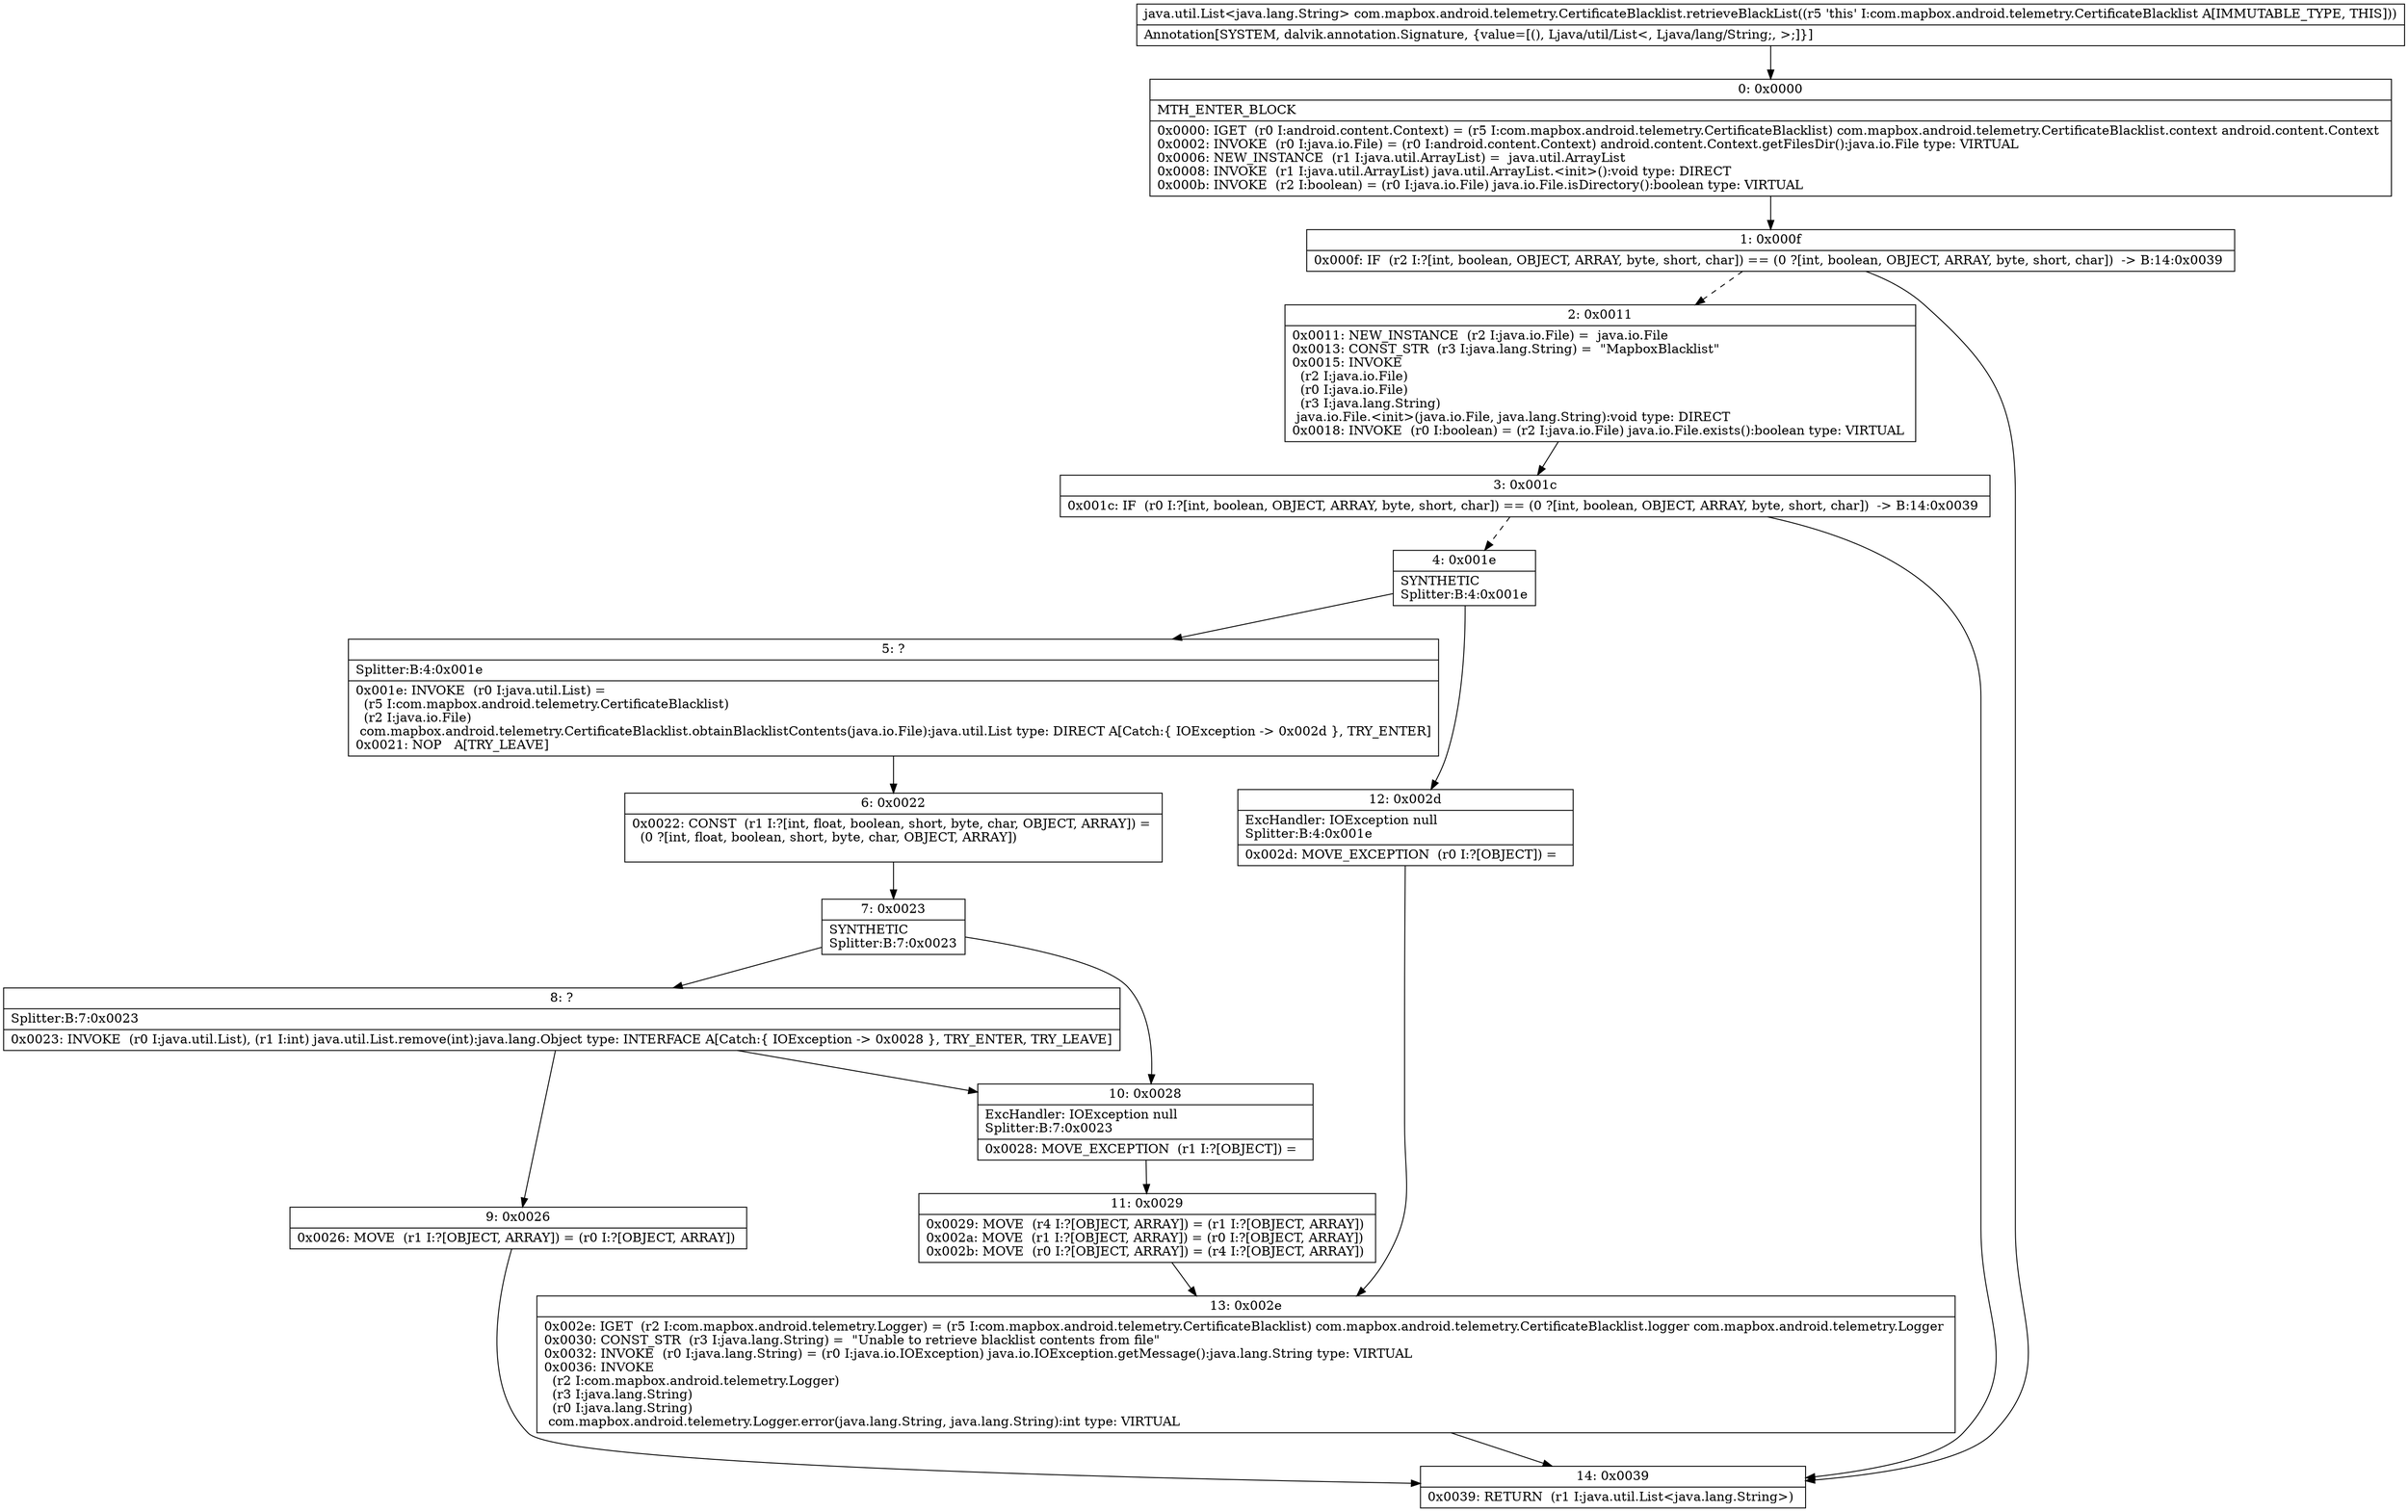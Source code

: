 digraph "CFG forcom.mapbox.android.telemetry.CertificateBlacklist.retrieveBlackList()Ljava\/util\/List;" {
Node_0 [shape=record,label="{0\:\ 0x0000|MTH_ENTER_BLOCK\l|0x0000: IGET  (r0 I:android.content.Context) = (r5 I:com.mapbox.android.telemetry.CertificateBlacklist) com.mapbox.android.telemetry.CertificateBlacklist.context android.content.Context \l0x0002: INVOKE  (r0 I:java.io.File) = (r0 I:android.content.Context) android.content.Context.getFilesDir():java.io.File type: VIRTUAL \l0x0006: NEW_INSTANCE  (r1 I:java.util.ArrayList) =  java.util.ArrayList \l0x0008: INVOKE  (r1 I:java.util.ArrayList) java.util.ArrayList.\<init\>():void type: DIRECT \l0x000b: INVOKE  (r2 I:boolean) = (r0 I:java.io.File) java.io.File.isDirectory():boolean type: VIRTUAL \l}"];
Node_1 [shape=record,label="{1\:\ 0x000f|0x000f: IF  (r2 I:?[int, boolean, OBJECT, ARRAY, byte, short, char]) == (0 ?[int, boolean, OBJECT, ARRAY, byte, short, char])  \-\> B:14:0x0039 \l}"];
Node_2 [shape=record,label="{2\:\ 0x0011|0x0011: NEW_INSTANCE  (r2 I:java.io.File) =  java.io.File \l0x0013: CONST_STR  (r3 I:java.lang.String) =  \"MapboxBlacklist\" \l0x0015: INVOKE  \l  (r2 I:java.io.File)\l  (r0 I:java.io.File)\l  (r3 I:java.lang.String)\l java.io.File.\<init\>(java.io.File, java.lang.String):void type: DIRECT \l0x0018: INVOKE  (r0 I:boolean) = (r2 I:java.io.File) java.io.File.exists():boolean type: VIRTUAL \l}"];
Node_3 [shape=record,label="{3\:\ 0x001c|0x001c: IF  (r0 I:?[int, boolean, OBJECT, ARRAY, byte, short, char]) == (0 ?[int, boolean, OBJECT, ARRAY, byte, short, char])  \-\> B:14:0x0039 \l}"];
Node_4 [shape=record,label="{4\:\ 0x001e|SYNTHETIC\lSplitter:B:4:0x001e\l}"];
Node_5 [shape=record,label="{5\:\ ?|Splitter:B:4:0x001e\l|0x001e: INVOKE  (r0 I:java.util.List) = \l  (r5 I:com.mapbox.android.telemetry.CertificateBlacklist)\l  (r2 I:java.io.File)\l com.mapbox.android.telemetry.CertificateBlacklist.obtainBlacklistContents(java.io.File):java.util.List type: DIRECT A[Catch:\{ IOException \-\> 0x002d \}, TRY_ENTER]\l0x0021: NOP   A[TRY_LEAVE]\l}"];
Node_6 [shape=record,label="{6\:\ 0x0022|0x0022: CONST  (r1 I:?[int, float, boolean, short, byte, char, OBJECT, ARRAY]) = \l  (0 ?[int, float, boolean, short, byte, char, OBJECT, ARRAY])\l \l}"];
Node_7 [shape=record,label="{7\:\ 0x0023|SYNTHETIC\lSplitter:B:7:0x0023\l}"];
Node_8 [shape=record,label="{8\:\ ?|Splitter:B:7:0x0023\l|0x0023: INVOKE  (r0 I:java.util.List), (r1 I:int) java.util.List.remove(int):java.lang.Object type: INTERFACE A[Catch:\{ IOException \-\> 0x0028 \}, TRY_ENTER, TRY_LEAVE]\l}"];
Node_9 [shape=record,label="{9\:\ 0x0026|0x0026: MOVE  (r1 I:?[OBJECT, ARRAY]) = (r0 I:?[OBJECT, ARRAY]) \l}"];
Node_10 [shape=record,label="{10\:\ 0x0028|ExcHandler: IOException null\lSplitter:B:7:0x0023\l|0x0028: MOVE_EXCEPTION  (r1 I:?[OBJECT]) =  \l}"];
Node_11 [shape=record,label="{11\:\ 0x0029|0x0029: MOVE  (r4 I:?[OBJECT, ARRAY]) = (r1 I:?[OBJECT, ARRAY]) \l0x002a: MOVE  (r1 I:?[OBJECT, ARRAY]) = (r0 I:?[OBJECT, ARRAY]) \l0x002b: MOVE  (r0 I:?[OBJECT, ARRAY]) = (r4 I:?[OBJECT, ARRAY]) \l}"];
Node_12 [shape=record,label="{12\:\ 0x002d|ExcHandler: IOException null\lSplitter:B:4:0x001e\l|0x002d: MOVE_EXCEPTION  (r0 I:?[OBJECT]) =  \l}"];
Node_13 [shape=record,label="{13\:\ 0x002e|0x002e: IGET  (r2 I:com.mapbox.android.telemetry.Logger) = (r5 I:com.mapbox.android.telemetry.CertificateBlacklist) com.mapbox.android.telemetry.CertificateBlacklist.logger com.mapbox.android.telemetry.Logger \l0x0030: CONST_STR  (r3 I:java.lang.String) =  \"Unable to retrieve blacklist contents from file\" \l0x0032: INVOKE  (r0 I:java.lang.String) = (r0 I:java.io.IOException) java.io.IOException.getMessage():java.lang.String type: VIRTUAL \l0x0036: INVOKE  \l  (r2 I:com.mapbox.android.telemetry.Logger)\l  (r3 I:java.lang.String)\l  (r0 I:java.lang.String)\l com.mapbox.android.telemetry.Logger.error(java.lang.String, java.lang.String):int type: VIRTUAL \l}"];
Node_14 [shape=record,label="{14\:\ 0x0039|0x0039: RETURN  (r1 I:java.util.List\<java.lang.String\>) \l}"];
MethodNode[shape=record,label="{java.util.List\<java.lang.String\> com.mapbox.android.telemetry.CertificateBlacklist.retrieveBlackList((r5 'this' I:com.mapbox.android.telemetry.CertificateBlacklist A[IMMUTABLE_TYPE, THIS]))  | Annotation[SYSTEM, dalvik.annotation.Signature, \{value=[(), Ljava\/util\/List\<, Ljava\/lang\/String;, \>;]\}]\l}"];
MethodNode -> Node_0;
Node_0 -> Node_1;
Node_1 -> Node_2[style=dashed];
Node_1 -> Node_14;
Node_2 -> Node_3;
Node_3 -> Node_4[style=dashed];
Node_3 -> Node_14;
Node_4 -> Node_5;
Node_4 -> Node_12;
Node_5 -> Node_6;
Node_6 -> Node_7;
Node_7 -> Node_8;
Node_7 -> Node_10;
Node_8 -> Node_9;
Node_8 -> Node_10;
Node_9 -> Node_14;
Node_10 -> Node_11;
Node_11 -> Node_13;
Node_12 -> Node_13;
Node_13 -> Node_14;
}

